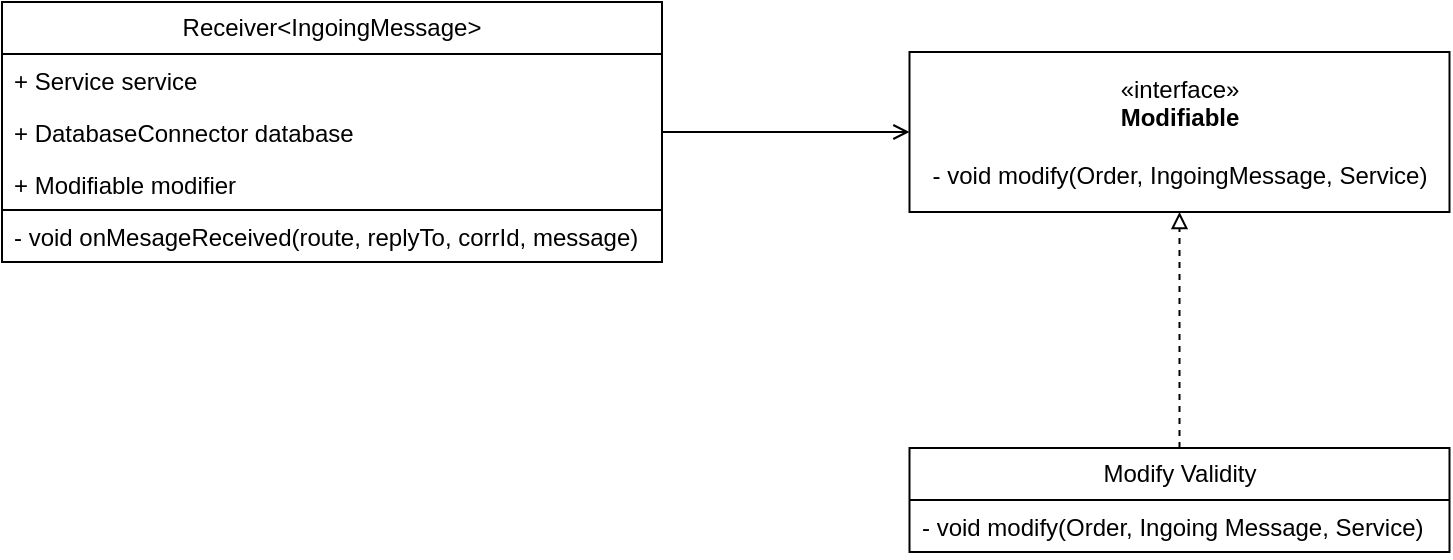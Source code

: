 <mxfile version="25.0.3">
  <diagram name="Page-1" id="qNNuO2OCBvc4yOoTKTM1">
    <mxGraphModel grid="1" page="1" gridSize="10" guides="1" tooltips="1" connect="1" arrows="1" fold="1" pageScale="1" pageWidth="1169" pageHeight="1654" math="0" shadow="0">
      <root>
        <mxCell id="0" />
        <mxCell id="1" parent="0" />
        <mxCell id="MqxBj5V46uGnDJzhe5n0-21" style="edgeStyle=orthogonalEdgeStyle;rounded=0;orthogonalLoop=1;jettySize=auto;html=1;entryX=0;entryY=0.5;entryDx=0;entryDy=0;endArrow=open;endFill=0;" edge="1" parent="1" source="-fuKuJdiH953JOOcqDBH-1" target="MqxBj5V46uGnDJzhe5n0-20">
          <mxGeometry relative="1" as="geometry" />
        </mxCell>
        <mxCell id="-fuKuJdiH953JOOcqDBH-1" value="Receiver&amp;lt;IngoingMessage&amp;gt;" style="swimlane;fontStyle=0;childLayout=stackLayout;horizontal=1;startSize=26;fillColor=none;horizontalStack=0;resizeParent=1;resizeParentMax=0;resizeLast=0;collapsible=1;marginBottom=0;whiteSpace=wrap;html=1;" vertex="1" parent="1">
          <mxGeometry x="220" y="287" width="330" height="130" as="geometry" />
        </mxCell>
        <mxCell id="-fuKuJdiH953JOOcqDBH-2" value="+ Service service" style="text;strokeColor=none;fillColor=none;align=left;verticalAlign=top;spacingLeft=4;spacingRight=4;overflow=hidden;rotatable=0;points=[[0,0.5],[1,0.5]];portConstraint=eastwest;whiteSpace=wrap;html=1;" vertex="1" parent="-fuKuJdiH953JOOcqDBH-1">
          <mxGeometry y="26" width="330" height="26" as="geometry" />
        </mxCell>
        <mxCell id="MqxBj5V46uGnDJzhe5n0-42" value="+ DatabaseConnector database" style="text;strokeColor=none;fillColor=none;align=left;verticalAlign=top;spacingLeft=4;spacingRight=4;overflow=hidden;rotatable=0;points=[[0,0.5],[1,0.5]];portConstraint=eastwest;whiteSpace=wrap;html=1;" vertex="1" parent="-fuKuJdiH953JOOcqDBH-1">
          <mxGeometry y="52" width="330" height="26" as="geometry" />
        </mxCell>
        <mxCell id="-fuKuJdiH953JOOcqDBH-3" value="+ Modifiable modifier" style="text;strokeColor=none;fillColor=none;align=left;verticalAlign=top;spacingLeft=4;spacingRight=4;overflow=hidden;rotatable=0;points=[[0,0.5],[1,0.5]];portConstraint=eastwest;whiteSpace=wrap;html=1;" vertex="1" parent="-fuKuJdiH953JOOcqDBH-1">
          <mxGeometry y="78" width="330" height="26" as="geometry" />
        </mxCell>
        <mxCell id="-fuKuJdiH953JOOcqDBH-4" value="- void onMesageReceived(route, replyTo, corrId, message)" style="text;strokeColor=default;fillColor=none;align=left;verticalAlign=top;spacingLeft=4;spacingRight=4;overflow=hidden;rotatable=0;points=[[0,0.5],[1,0.5]];portConstraint=eastwest;whiteSpace=wrap;html=1;" vertex="1" parent="-fuKuJdiH953JOOcqDBH-1">
          <mxGeometry y="104" width="330" height="26" as="geometry" />
        </mxCell>
        <mxCell id="MqxBj5V46uGnDJzhe5n0-20" value="«interface»&lt;br&gt;&lt;b&gt;Modifiable&lt;/b&gt;&lt;div style=&quot;text-align: left;&quot;&gt;&lt;br&gt;&lt;/div&gt;&lt;div style=&quot;text-align: left;&quot;&gt;- void modify(Order, IngoingMessage, Service)&lt;/div&gt;" style="html=1;whiteSpace=wrap;" vertex="1" parent="1">
          <mxGeometry x="673.75" y="312" width="270" height="80" as="geometry" />
        </mxCell>
        <mxCell id="MqxBj5V46uGnDJzhe5n0-26" style="edgeStyle=orthogonalEdgeStyle;rounded=0;orthogonalLoop=1;jettySize=auto;html=1;entryX=0.5;entryY=1;entryDx=0;entryDy=0;endArrow=block;endFill=0;dashed=1;" edge="1" parent="1" source="MqxBj5V46uGnDJzhe5n0-22" target="MqxBj5V46uGnDJzhe5n0-20">
          <mxGeometry relative="1" as="geometry" />
        </mxCell>
        <mxCell id="MqxBj5V46uGnDJzhe5n0-22" value="Modify Validity" style="swimlane;fontStyle=0;childLayout=stackLayout;horizontal=1;startSize=26;fillColor=none;horizontalStack=0;resizeParent=1;resizeParentMax=0;resizeLast=0;collapsible=1;marginBottom=0;whiteSpace=wrap;html=1;" vertex="1" parent="1">
          <mxGeometry x="673.75" y="510" width="270" height="52" as="geometry" />
        </mxCell>
        <mxCell id="MqxBj5V46uGnDJzhe5n0-23" value="- void modify(Order, Ingoing Message, Service)" style="text;strokeColor=none;fillColor=none;align=left;verticalAlign=top;spacingLeft=4;spacingRight=4;overflow=hidden;rotatable=0;points=[[0,0.5],[1,0.5]];portConstraint=eastwest;whiteSpace=wrap;html=1;" vertex="1" parent="MqxBj5V46uGnDJzhe5n0-22">
          <mxGeometry y="26" width="270" height="26" as="geometry" />
        </mxCell>
      </root>
    </mxGraphModel>
  </diagram>
</mxfile>
